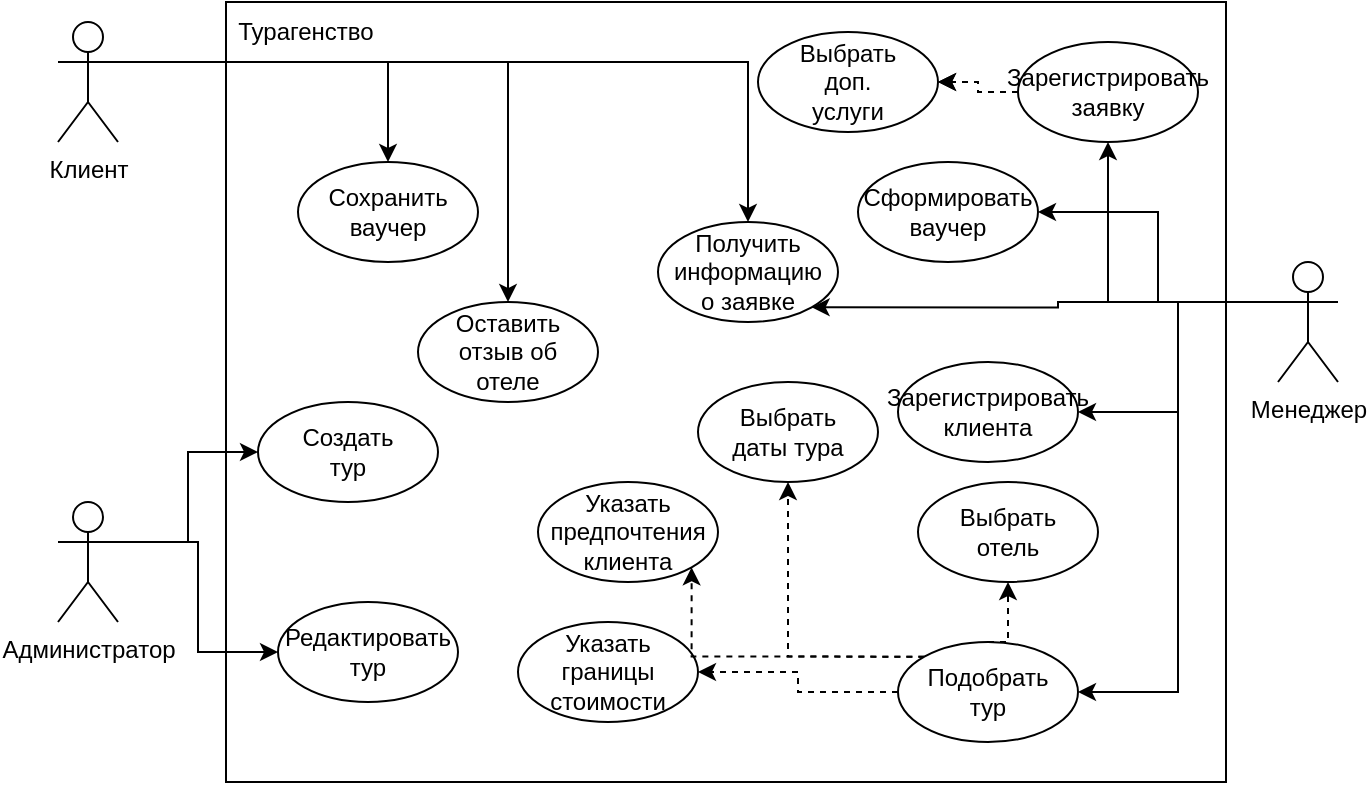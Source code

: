 <mxfile version="18.0.1" type="github">
  <diagram id="9O-zTxTU8UgvI-ckrb-x" name="Page-1">
    <mxGraphModel dx="820" dy="477" grid="1" gridSize="10" guides="1" tooltips="1" connect="1" arrows="1" fold="1" page="1" pageScale="1" pageWidth="827" pageHeight="1169" math="0" shadow="0">
      <root>
        <mxCell id="0" />
        <mxCell id="1" parent="0" />
        <mxCell id="ANM1z4GYY6LIb1m36vrP-40" style="edgeStyle=orthogonalEdgeStyle;rounded=0;orthogonalLoop=1;jettySize=auto;html=1;exitX=1;exitY=0.333;exitDx=0;exitDy=0;exitPerimeter=0;entryX=0;entryY=0.5;entryDx=0;entryDy=0;" edge="1" parent="1" source="ANM1z4GYY6LIb1m36vrP-1" target="ANM1z4GYY6LIb1m36vrP-19">
          <mxGeometry relative="1" as="geometry" />
        </mxCell>
        <mxCell id="ANM1z4GYY6LIb1m36vrP-41" style="edgeStyle=orthogonalEdgeStyle;rounded=0;orthogonalLoop=1;jettySize=auto;html=1;exitX=1;exitY=0.333;exitDx=0;exitDy=0;exitPerimeter=0;" edge="1" parent="1" source="ANM1z4GYY6LIb1m36vrP-1" target="ANM1z4GYY6LIb1m36vrP-17">
          <mxGeometry relative="1" as="geometry" />
        </mxCell>
        <mxCell id="ANM1z4GYY6LIb1m36vrP-1" value="Администратор" style="shape=umlActor;verticalLabelPosition=bottom;verticalAlign=top;html=1;" vertex="1" parent="1">
          <mxGeometry x="80" y="290" width="30" height="60" as="geometry" />
        </mxCell>
        <mxCell id="ANM1z4GYY6LIb1m36vrP-29" style="edgeStyle=orthogonalEdgeStyle;rounded=0;orthogonalLoop=1;jettySize=auto;html=1;exitX=0;exitY=0.333;exitDx=0;exitDy=0;exitPerimeter=0;entryX=1;entryY=1;entryDx=0;entryDy=0;" edge="1" parent="1" source="ANM1z4GYY6LIb1m36vrP-2" target="ANM1z4GYY6LIb1m36vrP-12">
          <mxGeometry relative="1" as="geometry" />
        </mxCell>
        <mxCell id="ANM1z4GYY6LIb1m36vrP-30" style="edgeStyle=orthogonalEdgeStyle;rounded=0;orthogonalLoop=1;jettySize=auto;html=1;exitX=0;exitY=0.333;exitDx=0;exitDy=0;exitPerimeter=0;" edge="1" parent="1" source="ANM1z4GYY6LIb1m36vrP-2" target="ANM1z4GYY6LIb1m36vrP-10">
          <mxGeometry relative="1" as="geometry" />
        </mxCell>
        <mxCell id="ANM1z4GYY6LIb1m36vrP-31" style="edgeStyle=orthogonalEdgeStyle;rounded=0;orthogonalLoop=1;jettySize=auto;html=1;exitX=0;exitY=0.333;exitDx=0;exitDy=0;exitPerimeter=0;entryX=0.5;entryY=1;entryDx=0;entryDy=0;" edge="1" parent="1" source="ANM1z4GYY6LIb1m36vrP-2" target="ANM1z4GYY6LIb1m36vrP-13">
          <mxGeometry relative="1" as="geometry" />
        </mxCell>
        <mxCell id="ANM1z4GYY6LIb1m36vrP-37" style="edgeStyle=orthogonalEdgeStyle;rounded=0;orthogonalLoop=1;jettySize=auto;html=1;exitX=0;exitY=0.333;exitDx=0;exitDy=0;exitPerimeter=0;entryX=1;entryY=0.5;entryDx=0;entryDy=0;" edge="1" parent="1" source="ANM1z4GYY6LIb1m36vrP-2" target="ANM1z4GYY6LIb1m36vrP-20">
          <mxGeometry relative="1" as="geometry" />
        </mxCell>
        <mxCell id="ANM1z4GYY6LIb1m36vrP-38" style="edgeStyle=orthogonalEdgeStyle;rounded=0;orthogonalLoop=1;jettySize=auto;html=1;exitX=0;exitY=0.333;exitDx=0;exitDy=0;exitPerimeter=0;entryX=1;entryY=0.5;entryDx=0;entryDy=0;" edge="1" parent="1" source="ANM1z4GYY6LIb1m36vrP-2" target="ANM1z4GYY6LIb1m36vrP-24">
          <mxGeometry relative="1" as="geometry" />
        </mxCell>
        <mxCell id="ANM1z4GYY6LIb1m36vrP-2" value="Менеджер" style="shape=umlActor;verticalLabelPosition=bottom;verticalAlign=top;html=1;" vertex="1" parent="1">
          <mxGeometry x="690" y="170" width="30" height="60" as="geometry" />
        </mxCell>
        <mxCell id="ANM1z4GYY6LIb1m36vrP-26" style="edgeStyle=orthogonalEdgeStyle;rounded=0;orthogonalLoop=1;jettySize=auto;html=1;exitX=1;exitY=0.333;exitDx=0;exitDy=0;exitPerimeter=0;entryX=0.5;entryY=0;entryDx=0;entryDy=0;spacingTop=0;" edge="1" parent="1" source="ANM1z4GYY6LIb1m36vrP-3" target="ANM1z4GYY6LIb1m36vrP-8">
          <mxGeometry relative="1" as="geometry" />
        </mxCell>
        <mxCell id="ANM1z4GYY6LIb1m36vrP-27" style="edgeStyle=orthogonalEdgeStyle;rounded=0;orthogonalLoop=1;jettySize=auto;html=1;exitX=1;exitY=0.333;exitDx=0;exitDy=0;exitPerimeter=0;" edge="1" parent="1" source="ANM1z4GYY6LIb1m36vrP-3" target="ANM1z4GYY6LIb1m36vrP-11">
          <mxGeometry relative="1" as="geometry" />
        </mxCell>
        <mxCell id="ANM1z4GYY6LIb1m36vrP-28" style="edgeStyle=orthogonalEdgeStyle;rounded=0;orthogonalLoop=1;jettySize=auto;html=1;exitX=1;exitY=0.333;exitDx=0;exitDy=0;exitPerimeter=0;" edge="1" parent="1" source="ANM1z4GYY6LIb1m36vrP-3" target="ANM1z4GYY6LIb1m36vrP-12">
          <mxGeometry relative="1" as="geometry" />
        </mxCell>
        <mxCell id="ANM1z4GYY6LIb1m36vrP-3" value="Клиент" style="shape=umlActor;verticalLabelPosition=bottom;verticalAlign=top;html=1;" vertex="1" parent="1">
          <mxGeometry x="80" y="50" width="30" height="60" as="geometry" />
        </mxCell>
        <mxCell id="ANM1z4GYY6LIb1m36vrP-6" value="" style="rounded=0;whiteSpace=wrap;html=1;spacingTop=0;spacing=0;spacingBottom=0;fillColor=none;" vertex="1" parent="1">
          <mxGeometry x="164" y="40" width="500" height="390" as="geometry" />
        </mxCell>
        <mxCell id="ANM1z4GYY6LIb1m36vrP-7" value="Турагенство" style="text;html=1;strokeColor=none;fillColor=none;align=center;verticalAlign=middle;whiteSpace=wrap;rounded=0;" vertex="1" parent="1">
          <mxGeometry x="164" y="40" width="80" height="30" as="geometry" />
        </mxCell>
        <mxCell id="ANM1z4GYY6LIb1m36vrP-8" value="" style="ellipse;whiteSpace=wrap;html=1;" vertex="1" parent="1">
          <mxGeometry x="200" y="120" width="90" height="50" as="geometry" />
        </mxCell>
        <mxCell id="ANM1z4GYY6LIb1m36vrP-10" value="" style="ellipse;whiteSpace=wrap;html=1;" vertex="1" parent="1">
          <mxGeometry x="480" y="120" width="90" height="50" as="geometry" />
        </mxCell>
        <mxCell id="ANM1z4GYY6LIb1m36vrP-11" value="" style="ellipse;whiteSpace=wrap;html=1;" vertex="1" parent="1">
          <mxGeometry x="260" y="190" width="90" height="50" as="geometry" />
        </mxCell>
        <mxCell id="ANM1z4GYY6LIb1m36vrP-12" value="" style="ellipse;whiteSpace=wrap;html=1;" vertex="1" parent="1">
          <mxGeometry x="380" y="150" width="90" height="50" as="geometry" />
        </mxCell>
        <mxCell id="ANM1z4GYY6LIb1m36vrP-34" value="" style="edgeStyle=orthogonalEdgeStyle;rounded=0;orthogonalLoop=1;jettySize=auto;html=1;dashed=1;" edge="1" parent="1" source="ANM1z4GYY6LIb1m36vrP-13" target="ANM1z4GYY6LIb1m36vrP-14">
          <mxGeometry relative="1" as="geometry" />
        </mxCell>
        <mxCell id="ANM1z4GYY6LIb1m36vrP-35" value="" style="edgeStyle=orthogonalEdgeStyle;rounded=0;orthogonalLoop=1;jettySize=auto;html=1;dashed=1;" edge="1" parent="1" source="ANM1z4GYY6LIb1m36vrP-13" target="ANM1z4GYY6LIb1m36vrP-14">
          <mxGeometry relative="1" as="geometry" />
        </mxCell>
        <mxCell id="ANM1z4GYY6LIb1m36vrP-13" value="" style="ellipse;whiteSpace=wrap;html=1;" vertex="1" parent="1">
          <mxGeometry x="560" y="60" width="90" height="50" as="geometry" />
        </mxCell>
        <mxCell id="ANM1z4GYY6LIb1m36vrP-14" value="" style="ellipse;whiteSpace=wrap;html=1;" vertex="1" parent="1">
          <mxGeometry x="430" y="55" width="90" height="50" as="geometry" />
        </mxCell>
        <mxCell id="ANM1z4GYY6LIb1m36vrP-17" value="" style="ellipse;whiteSpace=wrap;html=1;" vertex="1" parent="1">
          <mxGeometry x="190" y="340" width="90" height="50" as="geometry" />
        </mxCell>
        <mxCell id="ANM1z4GYY6LIb1m36vrP-18" value="" style="ellipse;whiteSpace=wrap;html=1;" vertex="1" parent="1">
          <mxGeometry x="400" y="230" width="90" height="50" as="geometry" />
        </mxCell>
        <mxCell id="ANM1z4GYY6LIb1m36vrP-19" value="" style="ellipse;whiteSpace=wrap;html=1;" vertex="1" parent="1">
          <mxGeometry x="180" y="240" width="90" height="50" as="geometry" />
        </mxCell>
        <mxCell id="ANM1z4GYY6LIb1m36vrP-20" value="" style="ellipse;whiteSpace=wrap;html=1;" vertex="1" parent="1">
          <mxGeometry x="500" y="220" width="90" height="50" as="geometry" />
        </mxCell>
        <mxCell id="ANM1z4GYY6LIb1m36vrP-21" value="" style="ellipse;whiteSpace=wrap;html=1;" vertex="1" parent="1">
          <mxGeometry x="320" y="280" width="90" height="50" as="geometry" />
        </mxCell>
        <mxCell id="ANM1z4GYY6LIb1m36vrP-22" value="" style="ellipse;whiteSpace=wrap;html=1;" vertex="1" parent="1">
          <mxGeometry x="510" y="280" width="90" height="50" as="geometry" />
        </mxCell>
        <mxCell id="ANM1z4GYY6LIb1m36vrP-23" value="" style="ellipse;whiteSpace=wrap;html=1;" vertex="1" parent="1">
          <mxGeometry x="310" y="350" width="90" height="50" as="geometry" />
        </mxCell>
        <mxCell id="ANM1z4GYY6LIb1m36vrP-42" style="edgeStyle=orthogonalEdgeStyle;rounded=0;orthogonalLoop=1;jettySize=auto;html=1;entryX=0.5;entryY=1;entryDx=0;entryDy=0;dashed=1;exitX=0.5;exitY=0;exitDx=0;exitDy=0;" edge="1" parent="1" source="ANM1z4GYY6LIb1m36vrP-24" target="ANM1z4GYY6LIb1m36vrP-22">
          <mxGeometry relative="1" as="geometry" />
        </mxCell>
        <mxCell id="ANM1z4GYY6LIb1m36vrP-43" style="edgeStyle=orthogonalEdgeStyle;rounded=0;orthogonalLoop=1;jettySize=auto;html=1;exitX=0;exitY=0.5;exitDx=0;exitDy=0;entryX=1;entryY=0.5;entryDx=0;entryDy=0;dashed=1;" edge="1" parent="1" source="ANM1z4GYY6LIb1m36vrP-24" target="ANM1z4GYY6LIb1m36vrP-23">
          <mxGeometry relative="1" as="geometry" />
        </mxCell>
        <mxCell id="ANM1z4GYY6LIb1m36vrP-44" style="edgeStyle=orthogonalEdgeStyle;rounded=0;orthogonalLoop=1;jettySize=auto;html=1;exitX=0;exitY=0;exitDx=0;exitDy=0;entryX=1;entryY=1;entryDx=0;entryDy=0;dashed=1;" edge="1" parent="1" source="ANM1z4GYY6LIb1m36vrP-24" target="ANM1z4GYY6LIb1m36vrP-21">
          <mxGeometry relative="1" as="geometry" />
        </mxCell>
        <mxCell id="ANM1z4GYY6LIb1m36vrP-45" style="edgeStyle=orthogonalEdgeStyle;rounded=0;orthogonalLoop=1;jettySize=auto;html=1;exitX=0;exitY=0;exitDx=0;exitDy=0;entryX=0.5;entryY=1;entryDx=0;entryDy=0;dashed=1;" edge="1" parent="1" source="ANM1z4GYY6LIb1m36vrP-24" target="ANM1z4GYY6LIb1m36vrP-18">
          <mxGeometry relative="1" as="geometry" />
        </mxCell>
        <mxCell id="ANM1z4GYY6LIb1m36vrP-24" value="" style="ellipse;whiteSpace=wrap;html=1;" vertex="1" parent="1">
          <mxGeometry x="500" y="360" width="90" height="50" as="geometry" />
        </mxCell>
        <mxCell id="ANM1z4GYY6LIb1m36vrP-46" value="Создать тур&lt;span style=&quot;color: rgba(0, 0, 0, 0); font-family: monospace; font-size: 0px; text-align: start;&quot;&gt;%3CmxGraphModel%3E%3Croot%3E%3CmxCell%20id%3D%220%22%2F%3E%3CmxCell%20id%3D%221%22%20parent%3D%220%22%2F%3E%3CmxCell%20id%3D%222%22%20value%3D%22%22%20style%3D%22ellipse%3BwhiteSpace%3Dwrap%3Bhtml%3D1%3B%22%20vertex%3D%221%22%20parent%3D%221%22%3E%3CmxGeometry%20x%3D%22260%22%20y%3D%22190%22%20width%3D%2290%22%20height%3D%2250%22%20as%3D%22geometry%22%2F%3E%3C%2FmxCell%3E%3C%2Froot%3E%3C%2FmxGraphModel%3E&lt;/span&gt;" style="text;html=1;strokeColor=none;fillColor=none;align=center;verticalAlign=middle;whiteSpace=wrap;rounded=0;" vertex="1" parent="1">
          <mxGeometry x="195" y="250" width="60" height="30" as="geometry" />
        </mxCell>
        <mxCell id="ANM1z4GYY6LIb1m36vrP-47" value="Сохранить ваучер" style="text;html=1;strokeColor=none;fillColor=none;align=center;verticalAlign=middle;whiteSpace=wrap;rounded=0;" vertex="1" parent="1">
          <mxGeometry x="215" y="130" width="60" height="30" as="geometry" />
        </mxCell>
        <mxCell id="ANM1z4GYY6LIb1m36vrP-48" value="Редактировать тур" style="text;html=1;strokeColor=none;fillColor=none;align=center;verticalAlign=middle;whiteSpace=wrap;rounded=0;" vertex="1" parent="1">
          <mxGeometry x="205" y="350" width="60" height="30" as="geometry" />
        </mxCell>
        <mxCell id="ANM1z4GYY6LIb1m36vrP-49" value="Получить информацию о заявке" style="text;html=1;strokeColor=none;fillColor=none;align=center;verticalAlign=middle;whiteSpace=wrap;rounded=0;" vertex="1" parent="1">
          <mxGeometry x="395" y="160" width="60" height="30" as="geometry" />
        </mxCell>
        <mxCell id="ANM1z4GYY6LIb1m36vrP-50" value="Оставить отзыв об отеле" style="text;html=1;strokeColor=none;fillColor=none;align=center;verticalAlign=middle;whiteSpace=wrap;rounded=0;" vertex="1" parent="1">
          <mxGeometry x="275" y="200" width="60" height="30" as="geometry" />
        </mxCell>
        <mxCell id="ANM1z4GYY6LIb1m36vrP-51" value="Выбрать доп. услуги" style="text;html=1;strokeColor=none;fillColor=none;align=center;verticalAlign=middle;whiteSpace=wrap;rounded=0;" vertex="1" parent="1">
          <mxGeometry x="445" y="65" width="60" height="30" as="geometry" />
        </mxCell>
        <mxCell id="ANM1z4GYY6LIb1m36vrP-52" value="Зарегистрировать клиента" style="text;html=1;strokeColor=none;fillColor=none;align=center;verticalAlign=middle;whiteSpace=wrap;rounded=0;" vertex="1" parent="1">
          <mxGeometry x="515" y="230" width="60" height="30" as="geometry" />
        </mxCell>
        <mxCell id="ANM1z4GYY6LIb1m36vrP-53" value="Сформировать ваучер" style="text;html=1;strokeColor=none;fillColor=none;align=center;verticalAlign=middle;whiteSpace=wrap;rounded=0;" vertex="1" parent="1">
          <mxGeometry x="495" y="130" width="60" height="30" as="geometry" />
        </mxCell>
        <mxCell id="ANM1z4GYY6LIb1m36vrP-54" value="Зарегистрировать заявку" style="text;html=1;strokeColor=none;fillColor=none;align=center;verticalAlign=middle;whiteSpace=wrap;rounded=0;" vertex="1" parent="1">
          <mxGeometry x="575" y="70" width="60" height="30" as="geometry" />
        </mxCell>
        <mxCell id="ANM1z4GYY6LIb1m36vrP-55" value="Подобрать тур" style="text;html=1;strokeColor=none;fillColor=none;align=center;verticalAlign=middle;whiteSpace=wrap;rounded=0;" vertex="1" parent="1">
          <mxGeometry x="515" y="370" width="60" height="30" as="geometry" />
        </mxCell>
        <mxCell id="ANM1z4GYY6LIb1m36vrP-56" value="Указать границы стоимости" style="text;html=1;strokeColor=none;fillColor=none;align=center;verticalAlign=middle;whiteSpace=wrap;rounded=0;" vertex="1" parent="1">
          <mxGeometry x="325" y="360" width="60" height="30" as="geometry" />
        </mxCell>
        <mxCell id="ANM1z4GYY6LIb1m36vrP-57" value="Указать предпочтения клиента" style="text;html=1;strokeColor=none;fillColor=none;align=center;verticalAlign=middle;whiteSpace=wrap;rounded=0;" vertex="1" parent="1">
          <mxGeometry x="335" y="290" width="60" height="30" as="geometry" />
        </mxCell>
        <mxCell id="ANM1z4GYY6LIb1m36vrP-58" value="Выбрать даты тура" style="text;html=1;strokeColor=none;fillColor=none;align=center;verticalAlign=middle;whiteSpace=wrap;rounded=0;" vertex="1" parent="1">
          <mxGeometry x="415" y="240" width="60" height="30" as="geometry" />
        </mxCell>
        <mxCell id="ANM1z4GYY6LIb1m36vrP-59" value="Выбрать отель" style="text;html=1;strokeColor=none;fillColor=none;align=center;verticalAlign=middle;whiteSpace=wrap;rounded=0;" vertex="1" parent="1">
          <mxGeometry x="525" y="290" width="60" height="30" as="geometry" />
        </mxCell>
      </root>
    </mxGraphModel>
  </diagram>
</mxfile>
